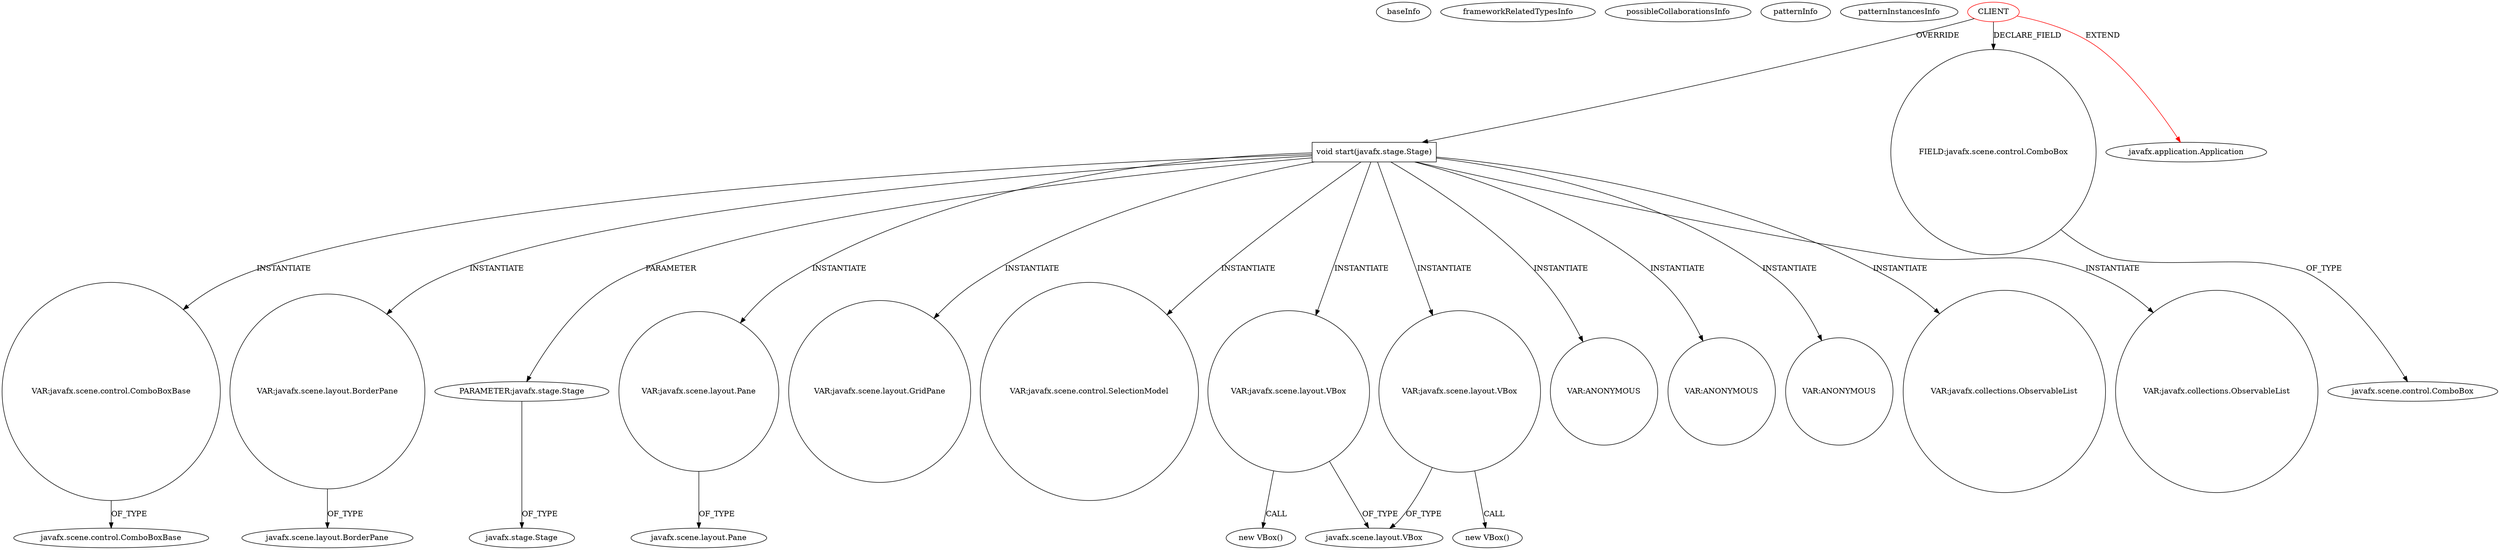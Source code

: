digraph {
baseInfo[graphId=1146,category="pattern",isAnonymous=false,possibleRelation=false]
frameworkRelatedTypesInfo[0="javafx.application.Application"]
possibleCollaborationsInfo[]
patternInfo[frequency=2.0,patternRootClient=0]
patternInstancesInfo[0="Tsaru-Java-MP3-Visualizations~/Tsaru-Java-MP3-Visualizations/Java-MP3-Visualizations-master/mp3 Visualization/src/VisualizationInterface.java~VisualizationInterface~1511",1="empollondefisica-PlanetGame~/empollondefisica-PlanetGame/PlanetGame-master/src/testing/Testing.java~Testing~2645"]
157[label="javafx.scene.control.ComboBoxBase",vertexType="FRAMEWORK_CLASS_TYPE",isFrameworkType=false]
155[label="VAR:javafx.scene.control.ComboBoxBase",vertexType="VARIABLE_EXPRESION",isFrameworkType=false,shape=circle]
39[label="void start(javafx.stage.Stage)",vertexType="OVERRIDING_METHOD_DECLARATION",isFrameworkType=false,shape=box]
175[label="VAR:javafx.scene.layout.BorderPane",vertexType="VARIABLE_EXPRESION",isFrameworkType=false,shape=circle]
0[label="CLIENT",vertexType="ROOT_CLIENT_CLASS_DECLARATION",isFrameworkType=false,color=red]
40[label="PARAMETER:javafx.stage.Stage",vertexType="PARAMETER_DECLARATION",isFrameworkType=false]
192[label="VAR:javafx.scene.layout.Pane",vertexType="VARIABLE_EXPRESION",isFrameworkType=false,shape=circle]
48[label="VAR:javafx.scene.layout.GridPane",vertexType="VARIABLE_EXPRESION",isFrameworkType=false,shape=circle]
165[label="VAR:javafx.scene.control.SelectionModel",vertexType="VARIABLE_EXPRESION",isFrameworkType=false,shape=circle]
65[label="VAR:javafx.scene.layout.VBox",vertexType="VARIABLE_EXPRESION",isFrameworkType=false,shape=circle]
68[label="VAR:javafx.scene.layout.VBox",vertexType="VARIABLE_EXPRESION",isFrameworkType=false,shape=circle]
11[label="javafx.scene.layout.BorderPane",vertexType="FRAMEWORK_CLASS_TYPE",isFrameworkType=false]
107[label="VAR:ANONYMOUS",vertexType="VARIABLE_EXPRESION",isFrameworkType=false,shape=circle]
159[label="VAR:ANONYMOUS",vertexType="VARIABLE_EXPRESION",isFrameworkType=false,shape=circle]
140[label="VAR:ANONYMOUS",vertexType="VARIABLE_EXPRESION",isFrameworkType=false,shape=circle]
194[label="javafx.scene.layout.Pane",vertexType="FRAMEWORK_CLASS_TYPE",isFrameworkType=false]
31[label="FIELD:javafx.scene.control.ComboBox",vertexType="FIELD_DECLARATION",isFrameworkType=false,shape=circle]
32[label="javafx.scene.control.ComboBox",vertexType="FRAMEWORK_CLASS_TYPE",isFrameworkType=false]
30[label="javafx.stage.Stage",vertexType="FRAMEWORK_CLASS_TYPE",isFrameworkType=false]
1[label="javafx.application.Application",vertexType="FRAMEWORK_CLASS_TYPE",isFrameworkType=false]
67[label="new VBox()",vertexType="CONSTRUCTOR_CALL",isFrameworkType=false]
64[label="new VBox()",vertexType="CONSTRUCTOR_CALL",isFrameworkType=false]
21[label="javafx.scene.layout.VBox",vertexType="FRAMEWORK_CLASS_TYPE",isFrameworkType=false]
59[label="VAR:javafx.collections.ObservableList",vertexType="VARIABLE_EXPRESION",isFrameworkType=false,shape=circle]
73[label="VAR:javafx.collections.ObservableList",vertexType="VARIABLE_EXPRESION",isFrameworkType=false,shape=circle]
0->1[label="EXTEND",color=red]
39->107[label="INSTANTIATE"]
39->59[label="INSTANTIATE"]
0->39[label="OVERRIDE"]
40->30[label="OF_TYPE"]
39->140[label="INSTANTIATE"]
0->31[label="DECLARE_FIELD"]
39->68[label="INSTANTIATE"]
65->21[label="OF_TYPE"]
39->73[label="INSTANTIATE"]
31->32[label="OF_TYPE"]
39->48[label="INSTANTIATE"]
39->65[label="INSTANTIATE"]
175->11[label="OF_TYPE"]
39->192[label="INSTANTIATE"]
39->165[label="INSTANTIATE"]
39->155[label="INSTANTIATE"]
39->40[label="PARAMETER"]
155->157[label="OF_TYPE"]
39->175[label="INSTANTIATE"]
192->194[label="OF_TYPE"]
39->159[label="INSTANTIATE"]
65->64[label="CALL"]
68->21[label="OF_TYPE"]
68->67[label="CALL"]
}
